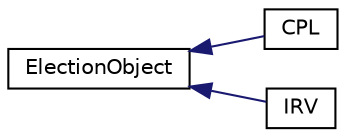 digraph "Graphical Class Hierarchy"
{
 // LATEX_PDF_SIZE
  edge [fontname="Helvetica",fontsize="10",labelfontname="Helvetica",labelfontsize="10"];
  node [fontname="Helvetica",fontsize="10",shape=record];
  rankdir="LR";
  Node0 [label="ElectionObject",height=0.2,width=0.4,color="black", fillcolor="white", style="filled",URL="$classElectionObject.html",tooltip=" "];
  Node0 -> Node1 [dir="back",color="midnightblue",fontsize="10",style="solid",fontname="Helvetica"];
  Node1 [label="CPL",height=0.2,width=0.4,color="black", fillcolor="white", style="filled",URL="$classCPL.html",tooltip=" "];
  Node0 -> Node2 [dir="back",color="midnightblue",fontsize="10",style="solid",fontname="Helvetica"];
  Node2 [label="IRV",height=0.2,width=0.4,color="black", fillcolor="white", style="filled",URL="$classIRV.html",tooltip="File name: IRV.h. Description: Contains method signatures and attributes for the IRV class,..."];
}
